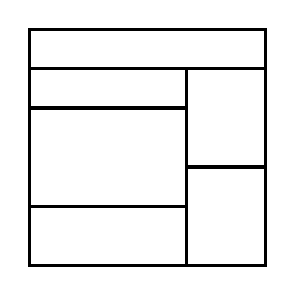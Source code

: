 \begin{tikzpicture}[very thick, scale=.5]
    \draw (0,5) rectangle (6,6);
    \draw (0,4) rectangle (4,5);
    \draw (0,3/2) rectangle (4,4);
    \draw (0,0) rectangle (4,3/2);
    \draw (4,5/2) rectangle (6,5);
    \draw (4,0) rectangle (6,5/2);
\end{tikzpicture}
